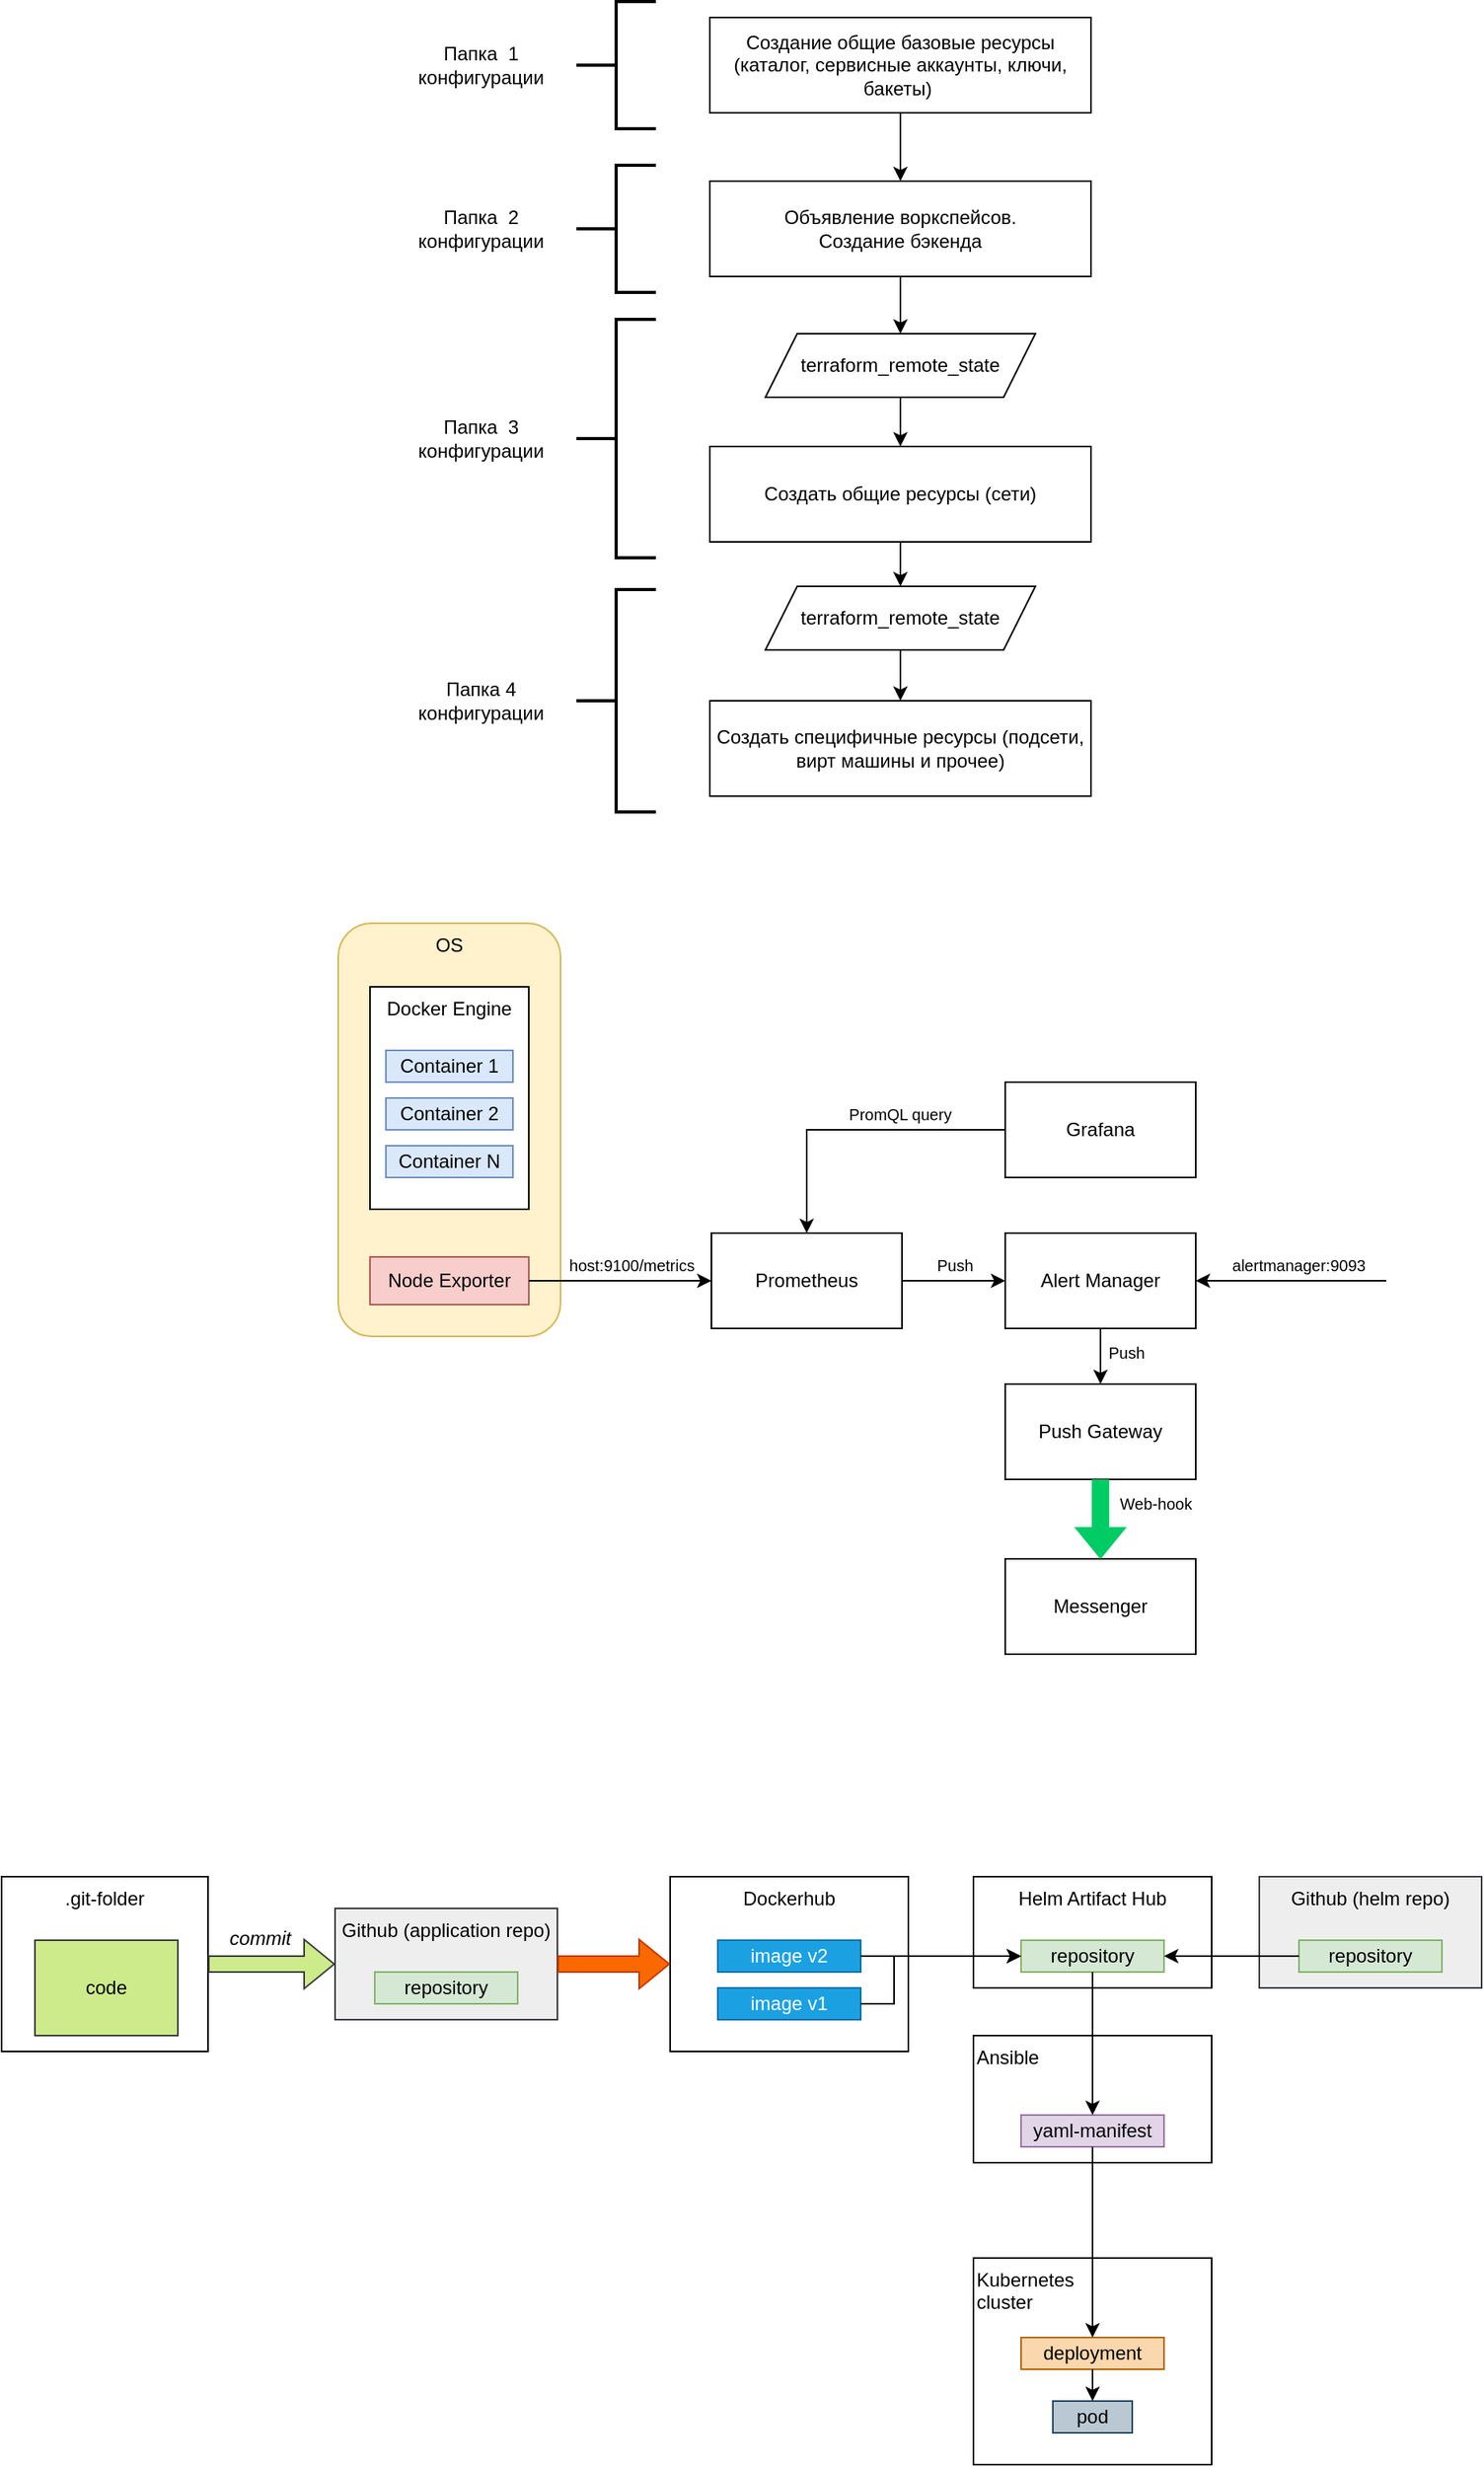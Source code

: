 <mxfile version="20.8.5" type="device"><diagram id="vzUPUYM0zI3yAwfBEq9d" name="Страница 1"><mxGraphModel dx="2257" dy="806" grid="1" gridSize="10" guides="1" tooltips="1" connect="1" arrows="1" fold="1" page="1" pageScale="1" pageWidth="827" pageHeight="1169" math="0" shadow="0"><root><mxCell id="0"/><mxCell id="1" parent="0"/><mxCell id="mTDR1W5idHXwClsJEYhJ-10" value="host:9100/metrics" style="text;html=1;fillColor=none;align=center;verticalAlign=middle;whiteSpace=wrap;rounded=0;fontSize=10;" parent="1" vertex="1"><mxGeometry x="190" y="850" width="110" height="10" as="geometry"/></mxCell><mxCell id="mTDR1W5idHXwClsJEYhJ-6" value="OS" style="rounded=1;whiteSpace=wrap;html=1;verticalAlign=top;fillColor=#fff2cc;strokeColor=#d6b656;" parent="1" vertex="1"><mxGeometry x="60" y="640" width="140" height="260" as="geometry"/></mxCell><mxCell id="mTDR1W5idHXwClsJEYhJ-1" value="Docker Engine" style="rounded=0;whiteSpace=wrap;html=1;verticalAlign=top;align=center;" parent="1" vertex="1"><mxGeometry x="80" y="680" width="100" height="140" as="geometry"/></mxCell><mxCell id="k_9ICHw7K8TFDc7Ghwum-1" value="Создание общие базовые ресурсы (каталог, сервисные аккаунты, ключи, бакеты)&amp;nbsp;" style="rounded=0;whiteSpace=wrap;html=1;" parent="1" vertex="1"><mxGeometry x="294" y="70" width="240" height="60" as="geometry"/></mxCell><mxCell id="zLY2xlNAtApzLce30pZG-1" value="Объявление воркспейсов.&lt;br&gt;Создание бэкенда" style="rounded=0;whiteSpace=wrap;html=1;" parent="1" vertex="1"><mxGeometry x="294" y="173" width="240" height="60" as="geometry"/></mxCell><mxCell id="zLY2xlNAtApzLce30pZG-2" value="Создать общие ресурсы (сети)" style="rounded=0;whiteSpace=wrap;html=1;" parent="1" vertex="1"><mxGeometry x="294" y="340" width="240" height="60" as="geometry"/></mxCell><mxCell id="zLY2xlNAtApzLce30pZG-3" value="terraform_remote_state" style="shape=parallelogram;perimeter=parallelogramPerimeter;whiteSpace=wrap;html=1;fixedSize=1;" parent="1" vertex="1"><mxGeometry x="329" y="269" width="170" height="40" as="geometry"/></mxCell><mxCell id="zLY2xlNAtApzLce30pZG-4" value="Создать специфичные ресурсы (подсети, вирт машины и прочее)" style="rounded=0;whiteSpace=wrap;html=1;" parent="1" vertex="1"><mxGeometry x="294" y="500" width="240" height="60" as="geometry"/></mxCell><mxCell id="zLY2xlNAtApzLce30pZG-5" value="terraform_remote_state" style="shape=parallelogram;perimeter=parallelogramPerimeter;whiteSpace=wrap;html=1;fixedSize=1;" parent="1" vertex="1"><mxGeometry x="329" y="428" width="170" height="40" as="geometry"/></mxCell><mxCell id="zLY2xlNAtApzLce30pZG-6" value="" style="endArrow=classic;html=1;rounded=0;exitX=0.5;exitY=1;exitDx=0;exitDy=0;" parent="1" source="k_9ICHw7K8TFDc7Ghwum-1" target="zLY2xlNAtApzLce30pZG-1" edge="1"><mxGeometry width="50" height="50" relative="1" as="geometry"><mxPoint x="390" y="600" as="sourcePoint"/><mxPoint x="440" y="550" as="targetPoint"/></mxGeometry></mxCell><mxCell id="zLY2xlNAtApzLce30pZG-7" value="" style="endArrow=classic;html=1;rounded=0;entryX=0.5;entryY=0;entryDx=0;entryDy=0;exitX=0.5;exitY=1;exitDx=0;exitDy=0;" parent="1" source="zLY2xlNAtApzLce30pZG-1" target="zLY2xlNAtApzLce30pZG-3" edge="1"><mxGeometry width="50" height="50" relative="1" as="geometry"><mxPoint x="230" y="230" as="sourcePoint"/><mxPoint x="440" y="550" as="targetPoint"/></mxGeometry></mxCell><mxCell id="zLY2xlNAtApzLce30pZG-8" value="" style="endArrow=classic;html=1;rounded=0;entryX=0.5;entryY=0;entryDx=0;entryDy=0;exitX=0.5;exitY=1;exitDx=0;exitDy=0;" parent="1" source="zLY2xlNAtApzLce30pZG-3" target="zLY2xlNAtApzLce30pZG-2" edge="1"><mxGeometry width="50" height="50" relative="1" as="geometry"><mxPoint x="380" y="540" as="sourcePoint"/><mxPoint x="430" y="490" as="targetPoint"/></mxGeometry></mxCell><mxCell id="zLY2xlNAtApzLce30pZG-9" value="" style="endArrow=classic;html=1;rounded=0;entryX=0.5;entryY=0;entryDx=0;entryDy=0;exitX=0.5;exitY=1;exitDx=0;exitDy=0;" parent="1" source="zLY2xlNAtApzLce30pZG-2" target="zLY2xlNAtApzLce30pZG-5" edge="1"><mxGeometry width="50" height="50" relative="1" as="geometry"><mxPoint x="380" y="540" as="sourcePoint"/><mxPoint x="430" y="490" as="targetPoint"/></mxGeometry></mxCell><mxCell id="zLY2xlNAtApzLce30pZG-10" value="" style="endArrow=classic;html=1;rounded=0;exitX=0.5;exitY=1;exitDx=0;exitDy=0;entryX=0.5;entryY=0;entryDx=0;entryDy=0;" parent="1" source="zLY2xlNAtApzLce30pZG-5" target="zLY2xlNAtApzLce30pZG-4" edge="1"><mxGeometry width="50" height="50" relative="1" as="geometry"><mxPoint x="380" y="540" as="sourcePoint"/><mxPoint x="500" y="650" as="targetPoint"/></mxGeometry></mxCell><mxCell id="zLY2xlNAtApzLce30pZG-11" value="Папка&amp;nbsp; 1 конфигурации" style="text;html=1;strokeColor=none;fillColor=none;align=center;verticalAlign=middle;whiteSpace=wrap;rounded=0;" parent="1" vertex="1"><mxGeometry x="100" y="85" width="100" height="30" as="geometry"/></mxCell><mxCell id="zLY2xlNAtApzLce30pZG-12" value="Папка&amp;nbsp; 2 конфигурации" style="text;html=1;strokeColor=none;fillColor=none;align=center;verticalAlign=middle;whiteSpace=wrap;rounded=0;" parent="1" vertex="1"><mxGeometry x="100" y="188" width="100" height="30" as="geometry"/></mxCell><mxCell id="zLY2xlNAtApzLce30pZG-13" value="Папка&amp;nbsp; 3 конфигурации" style="text;html=1;strokeColor=none;fillColor=none;align=center;verticalAlign=middle;whiteSpace=wrap;rounded=0;" parent="1" vertex="1"><mxGeometry x="100" y="320" width="100" height="30" as="geometry"/></mxCell><mxCell id="zLY2xlNAtApzLce30pZG-14" value="Папка 4 конфигурации" style="text;html=1;strokeColor=none;fillColor=none;align=center;verticalAlign=middle;whiteSpace=wrap;rounded=0;" parent="1" vertex="1"><mxGeometry x="100" y="485" width="100" height="30" as="geometry"/></mxCell><mxCell id="zLY2xlNAtApzLce30pZG-15" value="" style="strokeWidth=2;html=1;shape=mxgraph.flowchart.annotation_2;align=left;labelPosition=right;pointerEvents=1;" parent="1" vertex="1"><mxGeometry x="210" y="60" width="50" height="80" as="geometry"/></mxCell><mxCell id="zLY2xlNAtApzLce30pZG-16" value="" style="strokeWidth=2;html=1;shape=mxgraph.flowchart.annotation_2;align=left;labelPosition=right;pointerEvents=1;" parent="1" vertex="1"><mxGeometry x="210" y="163" width="50" height="80" as="geometry"/></mxCell><mxCell id="zLY2xlNAtApzLce30pZG-17" value="" style="strokeWidth=2;html=1;shape=mxgraph.flowchart.annotation_2;align=left;labelPosition=right;pointerEvents=1;" parent="1" vertex="1"><mxGeometry x="210" y="260" width="50" height="150" as="geometry"/></mxCell><mxCell id="zLY2xlNAtApzLce30pZG-18" value="" style="strokeWidth=2;html=1;shape=mxgraph.flowchart.annotation_2;align=left;labelPosition=right;pointerEvents=1;" parent="1" vertex="1"><mxGeometry x="210" y="430" width="50" height="140" as="geometry"/></mxCell><mxCell id="mTDR1W5idHXwClsJEYhJ-2" value="Container 1" style="rounded=0;whiteSpace=wrap;html=1;fillColor=#dae8fc;strokeColor=#6c8ebf;" parent="1" vertex="1"><mxGeometry x="90" y="720" width="80" height="20" as="geometry"/></mxCell><mxCell id="mTDR1W5idHXwClsJEYhJ-3" value="Container 2" style="rounded=0;whiteSpace=wrap;html=1;fillColor=#dae8fc;strokeColor=#6c8ebf;" parent="1" vertex="1"><mxGeometry x="90" y="750" width="80" height="20" as="geometry"/></mxCell><mxCell id="mTDR1W5idHXwClsJEYhJ-4" value="Container N" style="rounded=0;whiteSpace=wrap;html=1;fillColor=#dae8fc;strokeColor=#6c8ebf;" parent="1" vertex="1"><mxGeometry x="90" y="780" width="80" height="20" as="geometry"/></mxCell><mxCell id="mTDR1W5idHXwClsJEYhJ-5" value="Node Exporter" style="rounded=0;whiteSpace=wrap;html=1;fillColor=#f8cecc;strokeColor=#b85450;" parent="1" vertex="1"><mxGeometry x="80" y="850" width="100" height="30" as="geometry"/></mxCell><mxCell id="mTDR1W5idHXwClsJEYhJ-7" value="Prometheus" style="rounded=0;whiteSpace=wrap;html=1;" parent="1" vertex="1"><mxGeometry x="295" y="835" width="120" height="60" as="geometry"/></mxCell><mxCell id="mTDR1W5idHXwClsJEYhJ-8" value="Grafana" style="rounded=0;whiteSpace=wrap;html=1;" parent="1" vertex="1"><mxGeometry x="480" y="740" width="120" height="60" as="geometry"/></mxCell><mxCell id="mTDR1W5idHXwClsJEYhJ-9" value="Alert Manager" style="rounded=0;whiteSpace=wrap;html=1;" parent="1" vertex="1"><mxGeometry x="480" y="835" width="120" height="60" as="geometry"/></mxCell><mxCell id="mTDR1W5idHXwClsJEYhJ-14" value="" style="endArrow=classic;html=1;rounded=0;fontSize=10;entryX=0;entryY=0.5;entryDx=0;entryDy=0;exitX=1;exitY=0.5;exitDx=0;exitDy=0;" parent="1" source="mTDR1W5idHXwClsJEYhJ-5" target="mTDR1W5idHXwClsJEYhJ-7" edge="1"><mxGeometry width="50" height="50" relative="1" as="geometry"><mxPoint x="420" y="1040" as="sourcePoint"/><mxPoint x="470" y="990" as="targetPoint"/></mxGeometry></mxCell><mxCell id="mTDR1W5idHXwClsJEYhJ-16" value="" style="endArrow=classic;html=1;rounded=0;fontSize=10;entryX=0;entryY=0.5;entryDx=0;entryDy=0;exitX=1;exitY=0.5;exitDx=0;exitDy=0;" parent="1" source="mTDR1W5idHXwClsJEYhJ-7" target="mTDR1W5idHXwClsJEYhJ-9" edge="1"><mxGeometry width="50" height="50" relative="1" as="geometry"><mxPoint x="420" y="1040" as="sourcePoint"/><mxPoint x="470" y="990" as="targetPoint"/></mxGeometry></mxCell><mxCell id="mTDR1W5idHXwClsJEYhJ-17" value="" style="endArrow=classic;html=1;rounded=0;fontSize=10;exitX=0;exitY=0.5;exitDx=0;exitDy=0;entryX=0.5;entryY=0;entryDx=0;entryDy=0;" parent="1" source="mTDR1W5idHXwClsJEYhJ-8" target="mTDR1W5idHXwClsJEYhJ-7" edge="1"><mxGeometry width="50" height="50" relative="1" as="geometry"><mxPoint x="420" y="1040" as="sourcePoint"/><mxPoint x="360" y="720" as="targetPoint"/><Array as="points"><mxPoint x="355" y="770"/></Array></mxGeometry></mxCell><mxCell id="mTDR1W5idHXwClsJEYhJ-18" value="PromQL query" style="text;html=1;fillColor=none;align=center;verticalAlign=middle;whiteSpace=wrap;rounded=0;fontSize=10;" parent="1" vertex="1"><mxGeometry x="370" y="755" width="88" height="10" as="geometry"/></mxCell><mxCell id="mTDR1W5idHXwClsJEYhJ-19" value="Push" style="text;html=1;fillColor=none;align=center;verticalAlign=middle;whiteSpace=wrap;rounded=0;fontSize=10;" parent="1" vertex="1"><mxGeometry x="426" y="850" width="45" height="10" as="geometry"/></mxCell><mxCell id="mTDR1W5idHXwClsJEYhJ-20" value="Push Gateway" style="rounded=0;whiteSpace=wrap;html=1;" parent="1" vertex="1"><mxGeometry x="480" y="930" width="120" height="60" as="geometry"/></mxCell><mxCell id="mTDR1W5idHXwClsJEYhJ-21" value="Messenger" style="rounded=0;whiteSpace=wrap;html=1;" parent="1" vertex="1"><mxGeometry x="480" y="1040" width="120" height="60" as="geometry"/></mxCell><mxCell id="mTDR1W5idHXwClsJEYhJ-22" value="" style="shape=flexArrow;endArrow=classic;html=1;rounded=0;fontSize=10;entryX=0.5;entryY=0;entryDx=0;entryDy=0;exitX=0.5;exitY=1;exitDx=0;exitDy=0;fillColor=#00CC66;strokeColor=#00CC66;" parent="1" source="mTDR1W5idHXwClsJEYhJ-20" target="mTDR1W5idHXwClsJEYhJ-21" edge="1"><mxGeometry width="50" height="50" relative="1" as="geometry"><mxPoint x="420" y="1040" as="sourcePoint"/><mxPoint x="470" y="990" as="targetPoint"/></mxGeometry></mxCell><mxCell id="mTDR1W5idHXwClsJEYhJ-23" value="" style="endArrow=classic;html=1;rounded=0;fontSize=10;entryX=0.5;entryY=0;entryDx=0;entryDy=0;exitX=0.5;exitY=1;exitDx=0;exitDy=0;" parent="1" source="mTDR1W5idHXwClsJEYhJ-9" target="mTDR1W5idHXwClsJEYhJ-20" edge="1"><mxGeometry width="50" height="50" relative="1" as="geometry"><mxPoint x="420" y="1040" as="sourcePoint"/><mxPoint x="470" y="990" as="targetPoint"/></mxGeometry></mxCell><mxCell id="mTDR1W5idHXwClsJEYhJ-24" value="Push" style="text;html=1;fillColor=none;align=center;verticalAlign=middle;whiteSpace=wrap;rounded=0;fontSize=10;" parent="1" vertex="1"><mxGeometry x="534" y="905" width="45" height="10" as="geometry"/></mxCell><mxCell id="mTDR1W5idHXwClsJEYhJ-25" value="Web-hook" style="text;html=1;fillColor=none;align=center;verticalAlign=middle;whiteSpace=wrap;rounded=0;fontSize=10;" parent="1" vertex="1"><mxGeometry x="540" y="1000" width="70" height="10" as="geometry"/></mxCell><mxCell id="mTDR1W5idHXwClsJEYhJ-27" value="" style="endArrow=classic;html=1;rounded=0;strokeColor=default;fontSize=10;fillColor=#00CC66;entryX=1;entryY=0.5;entryDx=0;entryDy=0;" parent="1" target="mTDR1W5idHXwClsJEYhJ-9" edge="1"><mxGeometry width="50" height="50" relative="1" as="geometry"><mxPoint x="720" y="865" as="sourcePoint"/><mxPoint x="470" y="980" as="targetPoint"/></mxGeometry></mxCell><mxCell id="mTDR1W5idHXwClsJEYhJ-28" value="alertmanager:9093" style="text;html=1;fillColor=none;align=center;verticalAlign=middle;whiteSpace=wrap;rounded=0;fontSize=10;" parent="1" vertex="1"><mxGeometry x="610" y="850" width="110" height="10" as="geometry"/></mxCell><mxCell id="iO_tFB4LmiRMvxsEs8z6-1" value="Dockerhub" style="rounded=0;whiteSpace=wrap;html=1;align=center;verticalAlign=top;" vertex="1" parent="1"><mxGeometry x="269" y="1240" width="150" height="110" as="geometry"/></mxCell><mxCell id="iO_tFB4LmiRMvxsEs8z6-2" value="Github (helm repo)" style="rounded=0;whiteSpace=wrap;html=1;verticalAlign=top;align=center;fillColor=#eeeeee;strokeColor=#36393d;" vertex="1" parent="1"><mxGeometry x="640" y="1240" width="140" height="70" as="geometry"/></mxCell><mxCell id="iO_tFB4LmiRMvxsEs8z6-3" value="Helm Artifact Hub" style="rounded=0;whiteSpace=wrap;html=1;align=center;verticalAlign=top;" vertex="1" parent="1"><mxGeometry x="460" y="1240" width="150" height="70" as="geometry"/></mxCell><mxCell id="iO_tFB4LmiRMvxsEs8z6-4" value="Ansible" style="rounded=0;whiteSpace=wrap;html=1;align=left;verticalAlign=top;" vertex="1" parent="1"><mxGeometry x="460" y="1340" width="150" height="80" as="geometry"/></mxCell><mxCell id="iO_tFB4LmiRMvxsEs8z6-5" value="yaml-manifest" style="rounded=0;whiteSpace=wrap;html=1;fillColor=#e1d5e7;strokeColor=#9673a6;" vertex="1" parent="1"><mxGeometry x="490" y="1390" width="90" height="20" as="geometry"/></mxCell><mxCell id="iO_tFB4LmiRMvxsEs8z6-6" value="repository" style="rounded=0;whiteSpace=wrap;html=1;fillColor=#d5e8d4;strokeColor=#82b366;" vertex="1" parent="1"><mxGeometry x="490" y="1280" width="90" height="20" as="geometry"/></mxCell><mxCell id="iO_tFB4LmiRMvxsEs8z6-7" value="repository" style="rounded=0;whiteSpace=wrap;html=1;fillColor=#d5e8d4;strokeColor=#82b366;" vertex="1" parent="1"><mxGeometry x="665" y="1280" width="90" height="20" as="geometry"/></mxCell><mxCell id="iO_tFB4LmiRMvxsEs8z6-9" value="image v2" style="rounded=0;whiteSpace=wrap;html=1;fillColor=#1ba1e2;strokeColor=#006EAF;fontColor=#ffffff;" vertex="1" parent="1"><mxGeometry x="299" y="1280" width="90" height="20" as="geometry"/></mxCell><mxCell id="iO_tFB4LmiRMvxsEs8z6-10" value="image v1" style="rounded=0;whiteSpace=wrap;html=1;fillColor=#1ba1e2;strokeColor=#006EAF;fontColor=#ffffff;" vertex="1" parent="1"><mxGeometry x="299" y="1310" width="90" height="20" as="geometry"/></mxCell><mxCell id="iO_tFB4LmiRMvxsEs8z6-11" value="" style="endArrow=classic;html=1;rounded=0;entryX=0;entryY=0.5;entryDx=0;entryDy=0;exitX=1;exitY=0.5;exitDx=0;exitDy=0;" edge="1" parent="1" source="iO_tFB4LmiRMvxsEs8z6-9" target="iO_tFB4LmiRMvxsEs8z6-6"><mxGeometry width="50" height="50" relative="1" as="geometry"><mxPoint x="630" y="1370" as="sourcePoint"/><mxPoint x="680" y="1320" as="targetPoint"/></mxGeometry></mxCell><mxCell id="iO_tFB4LmiRMvxsEs8z6-13" value="" style="endArrow=classic;html=1;rounded=0;entryX=1;entryY=0.5;entryDx=0;entryDy=0;exitX=0;exitY=0.5;exitDx=0;exitDy=0;" edge="1" parent="1" source="iO_tFB4LmiRMvxsEs8z6-7" target="iO_tFB4LmiRMvxsEs8z6-6"><mxGeometry width="50" height="50" relative="1" as="geometry"><mxPoint x="630" y="1370" as="sourcePoint"/><mxPoint x="680" y="1320" as="targetPoint"/></mxGeometry></mxCell><mxCell id="iO_tFB4LmiRMvxsEs8z6-14" value="" style="endArrow=classic;html=1;rounded=0;entryX=0.5;entryY=0;entryDx=0;entryDy=0;exitX=0.5;exitY=1;exitDx=0;exitDy=0;" edge="1" parent="1" source="iO_tFB4LmiRMvxsEs8z6-6" target="iO_tFB4LmiRMvxsEs8z6-5"><mxGeometry width="50" height="50" relative="1" as="geometry"><mxPoint x="630" y="1370" as="sourcePoint"/><mxPoint x="680" y="1320" as="targetPoint"/></mxGeometry></mxCell><mxCell id="iO_tFB4LmiRMvxsEs8z6-15" value="Kubernetes&lt;br&gt;cluster" style="rounded=0;whiteSpace=wrap;html=1;align=left;verticalAlign=top;" vertex="1" parent="1"><mxGeometry x="460" y="1480" width="150" height="130" as="geometry"/></mxCell><mxCell id="iO_tFB4LmiRMvxsEs8z6-16" value="deployment" style="rounded=0;whiteSpace=wrap;html=1;fillColor=#fad7ac;strokeColor=#b46504;" vertex="1" parent="1"><mxGeometry x="490" y="1530" width="90" height="20" as="geometry"/></mxCell><mxCell id="iO_tFB4LmiRMvxsEs8z6-17" value="pod" style="rounded=0;whiteSpace=wrap;html=1;fillColor=#bac8d3;strokeColor=#23445d;" vertex="1" parent="1"><mxGeometry x="510" y="1570" width="50" height="20" as="geometry"/></mxCell><mxCell id="iO_tFB4LmiRMvxsEs8z6-18" value="" style="endArrow=classic;html=1;rounded=0;entryX=0.5;entryY=0;entryDx=0;entryDy=0;exitX=0.5;exitY=1;exitDx=0;exitDy=0;" edge="1" parent="1" source="iO_tFB4LmiRMvxsEs8z6-5" target="iO_tFB4LmiRMvxsEs8z6-16"><mxGeometry width="50" height="50" relative="1" as="geometry"><mxPoint x="630" y="1510" as="sourcePoint"/><mxPoint x="680" y="1460" as="targetPoint"/></mxGeometry></mxCell><mxCell id="iO_tFB4LmiRMvxsEs8z6-19" value="" style="endArrow=classic;html=1;rounded=0;entryX=0.5;entryY=0;entryDx=0;entryDy=0;" edge="1" parent="1" source="iO_tFB4LmiRMvxsEs8z6-16" target="iO_tFB4LmiRMvxsEs8z6-17"><mxGeometry width="50" height="50" relative="1" as="geometry"><mxPoint x="630" y="1510" as="sourcePoint"/><mxPoint x="680" y="1460" as="targetPoint"/></mxGeometry></mxCell><mxCell id="iO_tFB4LmiRMvxsEs8z6-20" value="Github (application repo)" style="rounded=0;whiteSpace=wrap;html=1;verticalAlign=top;align=center;fillColor=#eeeeee;strokeColor=#36393d;" vertex="1" parent="1"><mxGeometry x="58" y="1260" width="140" height="70" as="geometry"/></mxCell><mxCell id="iO_tFB4LmiRMvxsEs8z6-21" value="repository" style="rounded=0;whiteSpace=wrap;html=1;fillColor=#d5e8d4;strokeColor=#82b366;" vertex="1" parent="1"><mxGeometry x="83" y="1300" width="90" height="20" as="geometry"/></mxCell><mxCell id="iO_tFB4LmiRMvxsEs8z6-22" value="" style="endArrow=classic;html=1;rounded=0;entryX=0;entryY=0.5;entryDx=0;entryDy=0;exitX=1;exitY=0.5;exitDx=0;exitDy=0;" edge="1" parent="1" source="iO_tFB4LmiRMvxsEs8z6-10" target="iO_tFB4LmiRMvxsEs8z6-6"><mxGeometry width="50" height="50" relative="1" as="geometry"><mxPoint x="280" y="1480" as="sourcePoint"/><mxPoint x="330" y="1430" as="targetPoint"/><Array as="points"><mxPoint x="410" y="1320"/><mxPoint x="410" y="1290"/></Array></mxGeometry></mxCell><mxCell id="iO_tFB4LmiRMvxsEs8z6-23" value=".git-folder" style="rounded=0;whiteSpace=wrap;html=1;verticalAlign=top;align=center;" vertex="1" parent="1"><mxGeometry x="-152" y="1240" width="130" height="110" as="geometry"/></mxCell><mxCell id="iO_tFB4LmiRMvxsEs8z6-24" value="code" style="rounded=0;whiteSpace=wrap;html=1;fillColor=#cdeb8b;strokeColor=#36393d;" vertex="1" parent="1"><mxGeometry x="-131" y="1280" width="90" height="60" as="geometry"/></mxCell><mxCell id="iO_tFB4LmiRMvxsEs8z6-25" value="" style="shape=flexArrow;endArrow=classic;html=1;rounded=0;entryX=0;entryY=0.5;entryDx=0;entryDy=0;exitX=1;exitY=0.5;exitDx=0;exitDy=0;fillColor=#cdeb8b;strokeColor=#36393d;" edge="1" parent="1" source="iO_tFB4LmiRMvxsEs8z6-23" target="iO_tFB4LmiRMvxsEs8z6-20"><mxGeometry width="50" height="50" relative="1" as="geometry"><mxPoint x="148" y="1440" as="sourcePoint"/><mxPoint x="198" y="1390" as="targetPoint"/></mxGeometry></mxCell><mxCell id="iO_tFB4LmiRMvxsEs8z6-26" value="commit" style="text;html=1;strokeColor=none;fillColor=none;align=center;verticalAlign=middle;whiteSpace=wrap;rounded=0;fontStyle=2" vertex="1" parent="1"><mxGeometry x="-14" y="1270" width="50" height="18" as="geometry"/></mxCell><mxCell id="iO_tFB4LmiRMvxsEs8z6-27" value="" style="shape=flexArrow;endArrow=classic;html=1;rounded=0;exitX=1;exitY=0.5;exitDx=0;exitDy=0;entryX=0;entryY=0.5;entryDx=0;entryDy=0;fillColor=#fa6800;strokeColor=#C73500;" edge="1" parent="1" source="iO_tFB4LmiRMvxsEs8z6-20" target="iO_tFB4LmiRMvxsEs8z6-1"><mxGeometry width="50" height="50" relative="1" as="geometry"><mxPoint x="100" y="1450" as="sourcePoint"/><mxPoint x="150" y="1400" as="targetPoint"/></mxGeometry></mxCell></root></mxGraphModel></diagram></mxfile>